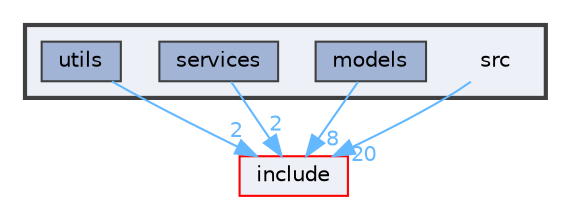 digraph "src"
{
 // INTERACTIVE_SVG=YES
 // LATEX_PDF_SIZE
  bgcolor="transparent";
  edge [fontname=Helvetica,fontsize=10,labelfontname=Helvetica,labelfontsize=10];
  node [fontname=Helvetica,fontsize=10,shape=box,height=0.2,width=0.4];
  compound=true
  subgraph clusterdir_68267d1309a1af8e8297ef4c3efbcdba {
    graph [ bgcolor="#edf0f7", pencolor="grey25", label="", fontname=Helvetica,fontsize=10 style="filled,bold", URL="dir_68267d1309a1af8e8297ef4c3efbcdba.html",tooltip=""]
    dir_68267d1309a1af8e8297ef4c3efbcdba [shape=plaintext, label="src"];
  dir_bdeba5f06b852fec80257c0bf4c3c36e [label="models", fillcolor="#a2b4d6", color="grey25", style="filled", URL="dir_bdeba5f06b852fec80257c0bf4c3c36e.html",tooltip=""];
  dir_1826a32a9d780ddbaf96ec88be56c4cd [label="services", fillcolor="#a2b4d6", color="grey25", style="filled", URL="dir_1826a32a9d780ddbaf96ec88be56c4cd.html",tooltip=""];
  dir_313caf1132e152dd9b58bea13a4052ca [label="utils", fillcolor="#a2b4d6", color="grey25", style="filled", URL="dir_313caf1132e152dd9b58bea13a4052ca.html",tooltip=""];
  }
  dir_d44c64559bbebec7f509842c48db8b23 [label="include", fillcolor="#edf0f7", color="red", style="filled", URL="dir_d44c64559bbebec7f509842c48db8b23.html",tooltip=""];
  dir_68267d1309a1af8e8297ef4c3efbcdba->dir_d44c64559bbebec7f509842c48db8b23 [headlabel="20", labeldistance=1.5 headhref="dir_000005_000000.html" color="steelblue1" fontcolor="steelblue1"];
  dir_bdeba5f06b852fec80257c0bf4c3c36e->dir_d44c64559bbebec7f509842c48db8b23 [headlabel="8", labeldistance=1.5 headhref="dir_000002_000000.html" color="steelblue1" fontcolor="steelblue1"];
  dir_1826a32a9d780ddbaf96ec88be56c4cd->dir_d44c64559bbebec7f509842c48db8b23 [headlabel="2", labeldistance=1.5 headhref="dir_000004_000000.html" color="steelblue1" fontcolor="steelblue1"];
  dir_313caf1132e152dd9b58bea13a4052ca->dir_d44c64559bbebec7f509842c48db8b23 [headlabel="2", labeldistance=1.5 headhref="dir_000007_000000.html" color="steelblue1" fontcolor="steelblue1"];
}
